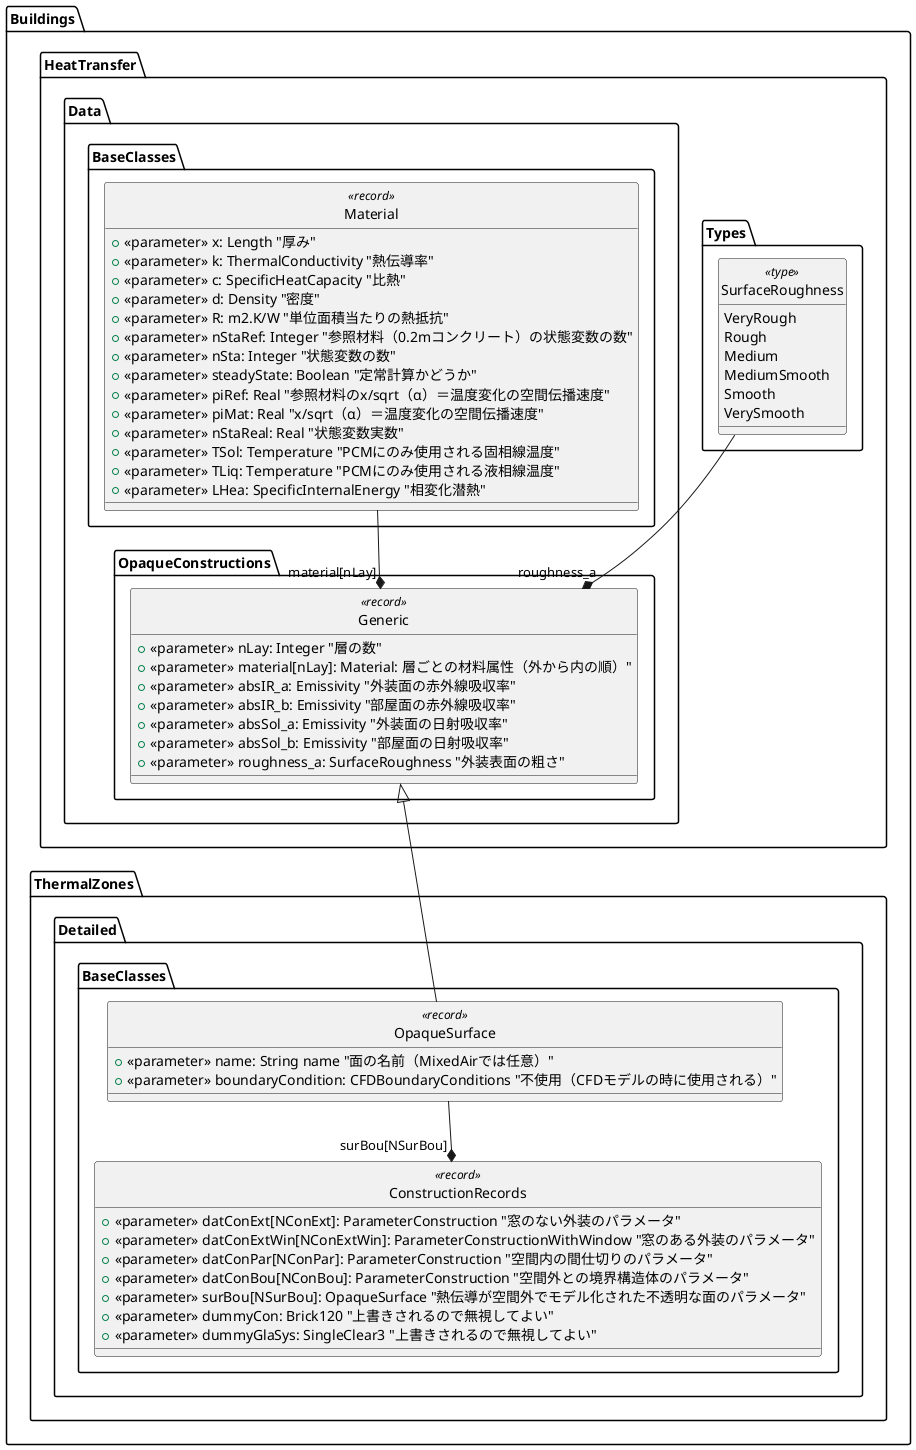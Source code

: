 @startuml MixedAir
hide circle
skinparam {
    defaultFontName "Noto Sans JP"
}

package Buildings{
    package ThermalZones.Detailed{
        ' package Types{
        '     Class CFDBoundaryConditions << type >> {
        '     }
        ' }
        package BaseClasses {
            class ConstructionRecords << record >>  {
                + << parameter >> datConExt[NConExt]: ParameterConstruction "窓のない外装のパラメータ"
                + << parameter >> datConExtWin[NConExtWin]: ParameterConstructionWithWindow "窓のある外装のパラメータ"
                + << parameter >> datConPar[NConPar]: ParameterConstruction "空間内の間仕切りのパラメータ"
                + << parameter >> datConBou[NConBou]: ParameterConstruction "空間外との境界構造体のパラメータ"
                + << parameter >> surBou[NSurBou]: OpaqueSurface "熱伝導が空間外でモデル化された不透明な面のパラメータ"
                + << parameter >> dummyCon: Brick120 "上書きされるので無視してよい"
                + << parameter >> dummyGlaSys: SingleClear3 "上書きされるので無視してよい"
            }

            Class OpaqueSurface << record >> {
                + << parameter >> name: String name "面の名前（MixedAirでは任意）"
                + << parameter >> boundaryCondition: CFDBoundaryConditions "不使用（CFDモデルの時に使用される）"

            }
        }
    }

    package HeatTransfer {
        package Types {
            Class SurfaceRoughness << type >> {
                VeryRough
                Rough
                Medium
                MediumSmooth
                Smooth
                VerySmooth
            }
        }
        package Data {
            package OpaqueConstructions {
                ' Class Brick120 << record >> {}
                ' Class Generic as OGeneric << record >> {
                Class "Generic" as OpaqueConstructionsGeneric << record >>  {
                    + << parameter >> nLay: Integer "層の数"
                    + << parameter >> material[nLay]: Material: 層ごとの材料属性（外から内の順）"
                    ' + final parameter Real R  {  unit="m2.K/W"  }  =sum  {  material [ i ] .R for i in 1:nLay  }   
                    ' + final parameter Integer nSta [ nLay ]   {  each min=1  }   = {material [ i ] .nSta for i in 1:nLay} 
                    + << parameter >> absIR_a: Emissivity "外装面の赤外線吸収率"
                    + << parameter >> absIR_b: Emissivity "部屋面の赤外線吸収率"
                    + << parameter >> absSol_a: Emissivity "外装面の日射吸収率"
                    + << parameter >> absSol_b: Emissivity "部屋面の日射吸収率"
                    + << parameter >> roughness_a: SurfaceRoughness "外装表面の粗さ"
                }
            }
            package BaseClasses {
                class Material << record >>  {
                    + << parameter >> x: Length "厚み"
                    + << parameter >> k: ThermalConductivity "熱伝導率"
                    + << parameter >> c: SpecificHeatCapacity "比熱"
                    + << parameter >> d: Density "密度"
                    + << parameter >> R: m2.K/W "単位面積当たりの熱抵抗"
                    + << parameter >> nStaRef: Integer "参照材料（0.2mコンクリート）の状態変数の数"
                    + << parameter >> nSta: Integer "状態変数の数"
                    + << parameter >> steadyState: Boolean "定常計算かどうか"
                    + << parameter >> piRef: Real "参照材料のx/sqrt（α）＝温度変化の空間伝播速度"
                    + << parameter >> piMat: Real "x/sqrt（α）＝温度変化の空間伝播速度"
                    + << parameter >> nStaReal: Real "状態変数実数"
                    + << parameter >> TSol: Temperature "PCMにのみ使用される固相線温度"
                    + << parameter >> TLiq: Temperature "PCMにのみ使用される液相線温度"
                    + << parameter >> LHea: SpecificInternalEnergy "相変化潜熱"
                    ' + constant Boolean ensureMonotonicity = false 
                    ' + constant Boolean phasechange = false 
                }

            }
        }
    }
}

'=== ConstructionRecords ===
OpaqueSurface -down-* "surBou[NSurBou]" ConstructionRecords

'=== OpaqueSurface ===
OpaqueConstructionsGeneric <|--down OpaqueSurface
' CFDBoundaryConditions -down-* "boundaryCondition"OpaqueSurface

'===OpaqueConstructionsGeneric===
Material -down-* "material[nLay]"OpaqueConstructionsGeneric
SurfaceRoughness -down-* "roughness_a"OpaqueConstructionsGeneric




@enduml